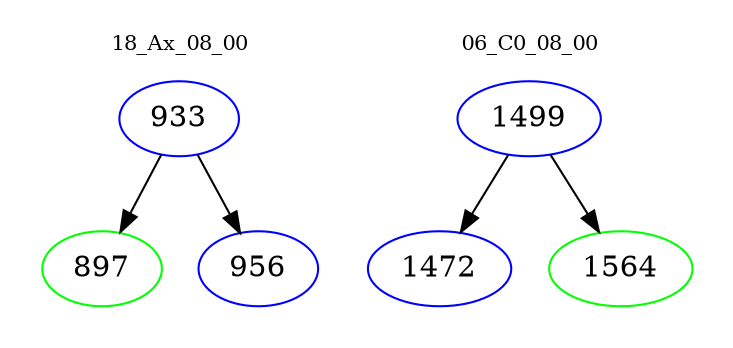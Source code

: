 digraph{
subgraph cluster_0 {
color = white
label = "18_Ax_08_00";
fontsize=10;
T0_933 [label="933", color="blue"]
T0_933 -> T0_897 [color="black"]
T0_897 [label="897", color="green"]
T0_933 -> T0_956 [color="black"]
T0_956 [label="956", color="blue"]
}
subgraph cluster_1 {
color = white
label = "06_C0_08_00";
fontsize=10;
T1_1499 [label="1499", color="blue"]
T1_1499 -> T1_1472 [color="black"]
T1_1472 [label="1472", color="blue"]
T1_1499 -> T1_1564 [color="black"]
T1_1564 [label="1564", color="green"]
}
}
